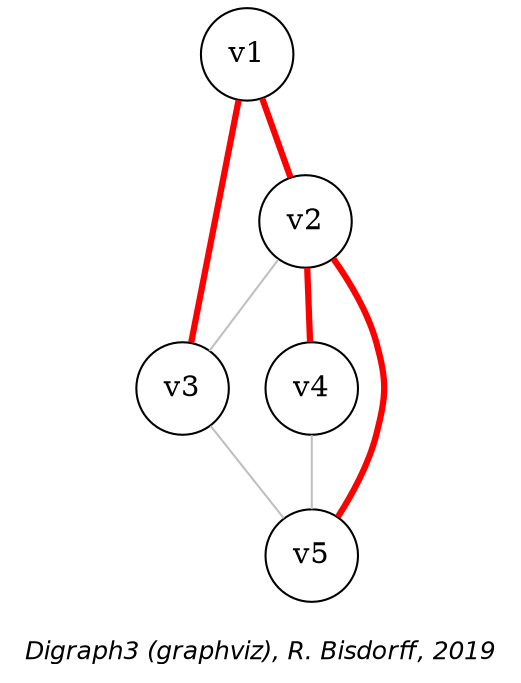 strict graph G {
graph [ fontname = "Helvetica-Oblique",
 fontsize = 12,
 label = "\nDigraph3 (graphviz), R. Bisdorff, 2019", size="7,7"];
n1 [shape = "circle", label = "v1"];
n2 [shape = "circle", label = "v2"];
n3 [shape = "circle", label = "v3"];
n4 [shape = "circle", label = "v4"];
n5 [shape = "circle", label = "v5"];
n1-- n2 [dir=both,style="setlinewidth(3)",color=red, arrowhead=none, arrowtail=none] ;
n1-- n3 [dir=both,style="setlinewidth(3)",color=red, arrowhead=none, arrowtail=none] ;
n2-- n3 [dir=both, color=grey, arrowhead=none, arrowtail=none] ;
n2-- n4 [dir=both,style="setlinewidth(3)",color=red, arrowhead=none, arrowtail=none] ;
n2-- n5 [dir=both,style="setlinewidth(3)",color=red, arrowhead=none, arrowtail=none] ;
n3-- n5 [dir=both, color=grey, arrowhead=none, arrowtail=none] ;
n4-- n5 [dir=both, color=grey, arrowhead=none, arrowtail=none] ;
}
